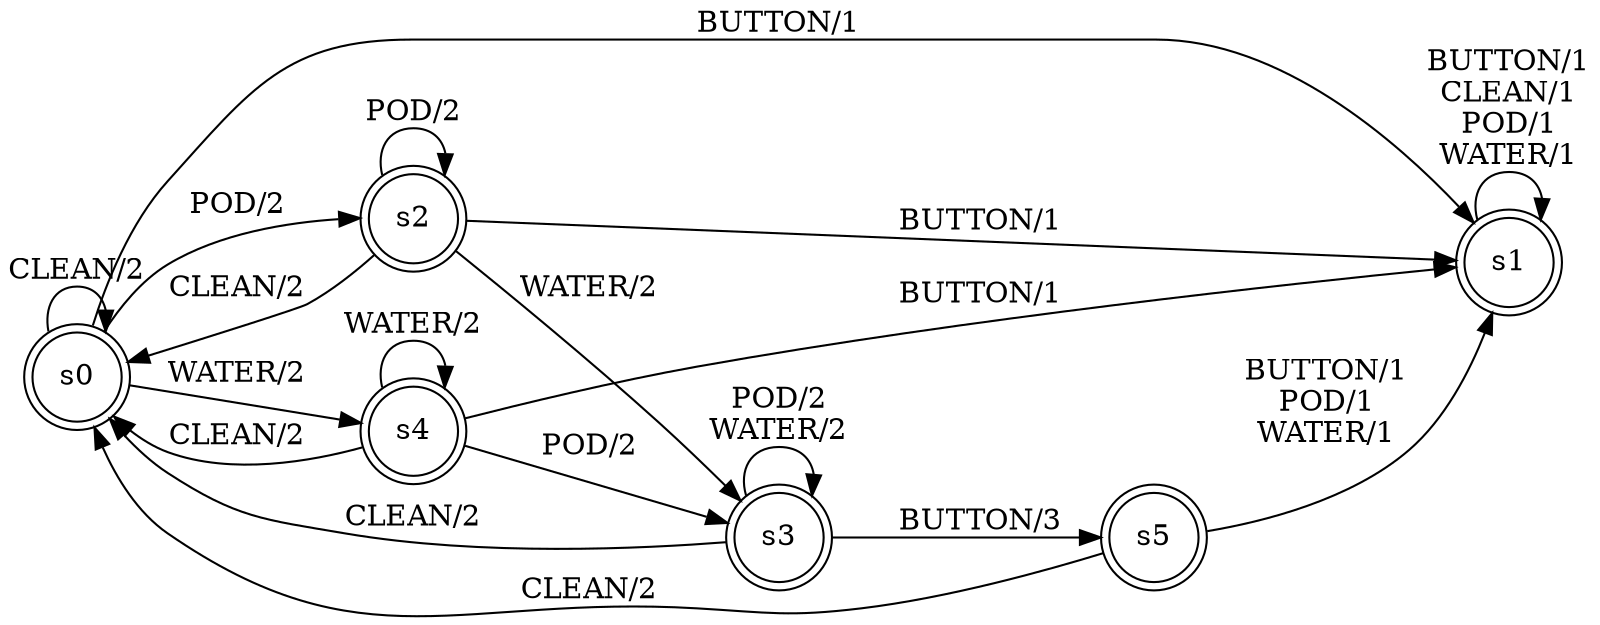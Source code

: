digraph coffemachine {
	rankdir=LR;
	node [shape=circle, style=filled, fillcolor=white];
	"s0" [shape=doublecircle, isInitial=True];
	"s1" [shape=doublecircle];
	"s2" [shape=doublecircle];
	"s3" [shape=doublecircle];
	"s4" [shape=doublecircle];
	"s5" [shape=doublecircle];
	"s0"->"s0" [label="CLEAN/2"];
	"s0"->"s1" [label="BUTTON/1"];
	"s0"->"s2" [label="POD/2"];
	"s0"->"s4" [label="WATER/2"];
	"s1"->"s1" [label="BUTTON/1\nCLEAN/1\nPOD/1\nWATER/1"];
	"s2"->"s0" [label="CLEAN/2"];
	"s2"->"s1" [label="BUTTON/1"];
	"s2"->"s2" [label="POD/2"];
	"s2"->"s3" [label="WATER/2"];
	"s3"->"s0" [label="CLEAN/2"];
	"s3"->"s3" [label="POD/2\nWATER/2"];
	"s3"->"s5" [label="BUTTON/3"];
	"s4"->"s0" [label="CLEAN/2"];
	"s4"->"s1" [label="BUTTON/1"];
	"s4"->"s3" [label="POD/2"];
	"s4"->"s4" [label="WATER/2"];
	"s5"->"s0" [label="CLEAN/2"];
	"s5"->"s1" [label="BUTTON/1\nPOD/1\nWATER/1"];
}
